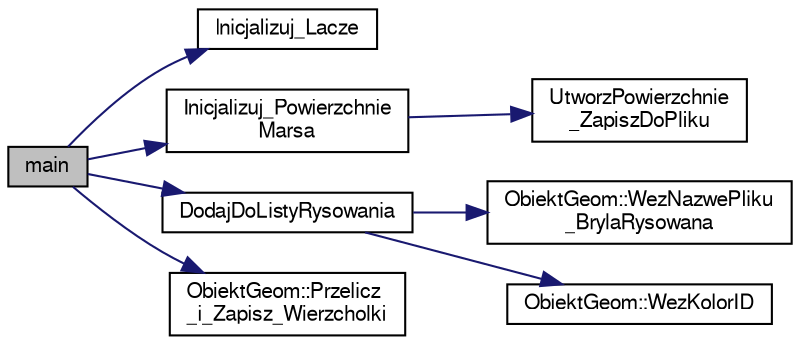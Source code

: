 digraph "main"
{
  edge [fontname="FreeSans",fontsize="10",labelfontname="FreeSans",labelfontsize="10"];
  node [fontname="FreeSans",fontsize="10",shape=record];
  rankdir="LR";
  Node8 [label="main",height=0.2,width=0.4,color="black", fillcolor="grey75", style="filled", fontcolor="black"];
  Node8 -> Node9 [color="midnightblue",fontsize="10",style="solid",fontname="FreeSans"];
  Node9 [label="Inicjalizuj_Lacze",height=0.2,width=0.4,color="black", fillcolor="white", style="filled",URL="$a00035.html#a5bc5bad5832cd3b4d9e33652f19d5926",tooltip="Inicjalizuje połączenie z programem gnuplot oraz rozmiar świata. "];
  Node8 -> Node10 [color="midnightblue",fontsize="10",style="solid",fontname="FreeSans"];
  Node10 [label="Inicjalizuj_Powierzchnie\lMarsa",height=0.2,width=0.4,color="black", fillcolor="white", style="filled",URL="$a00032.html#a4ea2370930491646c4519a1f689f117c",tooltip="Inicjalizuje model powierzchni Marsa. "];
  Node10 -> Node11 [color="midnightblue",fontsize="10",style="solid",fontname="FreeSans"];
  Node11 [label="UtworzPowierzchnie\l_ZapiszDoPliku",height=0.2,width=0.4,color="black", fillcolor="white", style="filled",URL="$a00041.html#a4eefeb43e7c6727fb4e262012df87ad2"];
  Node8 -> Node12 [color="midnightblue",fontsize="10",style="solid",fontname="FreeSans"];
  Node12 [label="DodajDoListyRysowania",height=0.2,width=0.4,color="black", fillcolor="white", style="filled",URL="$a00035.html#a81fd918167508ea1e54f66fc3b77286e"];
  Node12 -> Node13 [color="midnightblue",fontsize="10",style="solid",fontname="FreeSans"];
  Node13 [label="ObiektGeom::WezNazwePliku\l_BrylaRysowana",height=0.2,width=0.4,color="black", fillcolor="white", style="filled",URL="$a00051.html#a22e77af279ca2fb3543eebb4de37f69a"];
  Node12 -> Node14 [color="midnightblue",fontsize="10",style="solid",fontname="FreeSans"];
  Node14 [label="ObiektGeom::WezKolorID",height=0.2,width=0.4,color="black", fillcolor="white", style="filled",URL="$a00051.html#a7d2459f8346277154a88a0e05bf7a08a"];
  Node8 -> Node15 [color="midnightblue",fontsize="10",style="solid",fontname="FreeSans"];
  Node15 [label="ObiektGeom::Przelicz\l_i_Zapisz_Wierzcholki",height=0.2,width=0.4,color="black", fillcolor="white", style="filled",URL="$a00051.html#a9e44b91f67e80ca4adc1aaec79240741"];
}
